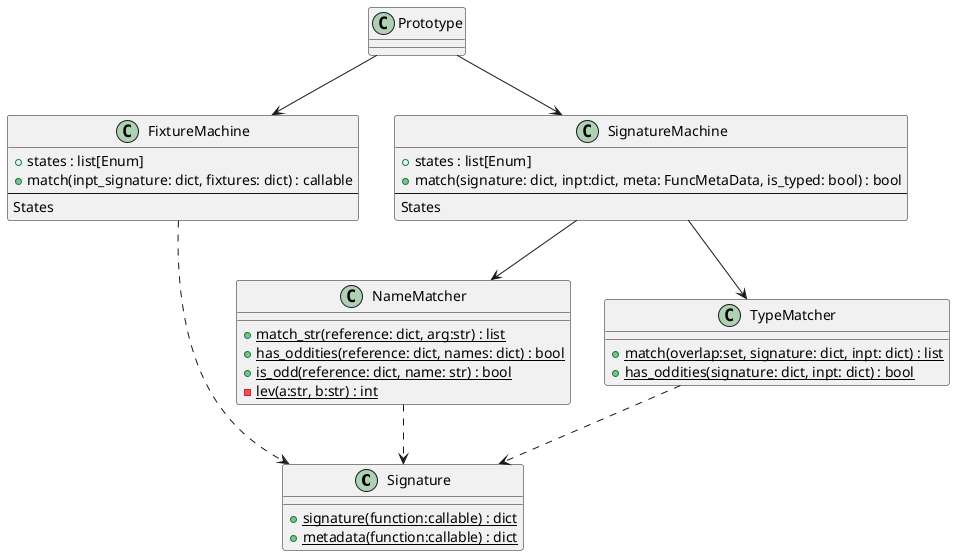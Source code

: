 @startuml FunctionPrototype
hide empty description

class Signature{
	+{static} signature(function:callable) : dict
	+{static} metadata(function:callable) : dict
}

class NameMatcher{
	+{static} match_str(reference: dict, arg:str) : list
	+{static} has_oddities(reference: dict, names: dict) : bool
	+{static} is_odd(reference: dict, name: str) : bool
	-{static} lev(a:str, b:str) : int
}

class TypeMatcher{
	+{static} match(overlap:set, signature: dict, inpt: dict) : list
	+{static} has_oddities(signature: dict, inpt: dict) : bool
}

class Prototype{
	
}

class FixtureMachine{
	+ states : list[Enum]
	+ match(inpt_signature: dict, fixtures: dict) : callable
	--
	States
}
class SignatureMachine{
	+ states : list[Enum]
	+ match(signature: dict, inpt:dict, meta: FuncMetaData, is_typed: bool) : bool
	--
	States
}



Prototype-->SignatureMachine
Prototype-->FixtureMachine
SignatureMachine-->NameMatcher
SignatureMachine-->TypeMatcher
NameMatcher ..>Signature
TypeMatcher ..>Signature
FixtureMachine ..>Signature

@enduml